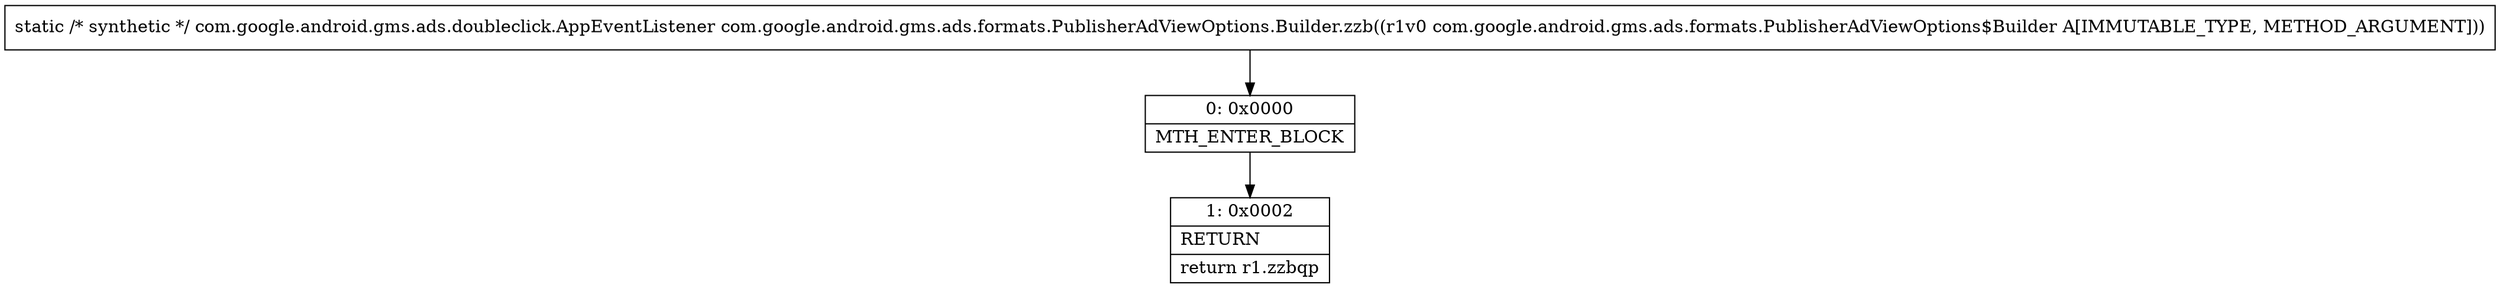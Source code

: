digraph "CFG forcom.google.android.gms.ads.formats.PublisherAdViewOptions.Builder.zzb(Lcom\/google\/android\/gms\/ads\/formats\/PublisherAdViewOptions$Builder;)Lcom\/google\/android\/gms\/ads\/doubleclick\/AppEventListener;" {
Node_0 [shape=record,label="{0\:\ 0x0000|MTH_ENTER_BLOCK\l}"];
Node_1 [shape=record,label="{1\:\ 0x0002|RETURN\l|return r1.zzbqp\l}"];
MethodNode[shape=record,label="{static \/* synthetic *\/ com.google.android.gms.ads.doubleclick.AppEventListener com.google.android.gms.ads.formats.PublisherAdViewOptions.Builder.zzb((r1v0 com.google.android.gms.ads.formats.PublisherAdViewOptions$Builder A[IMMUTABLE_TYPE, METHOD_ARGUMENT])) }"];
MethodNode -> Node_0;
Node_0 -> Node_1;
}

